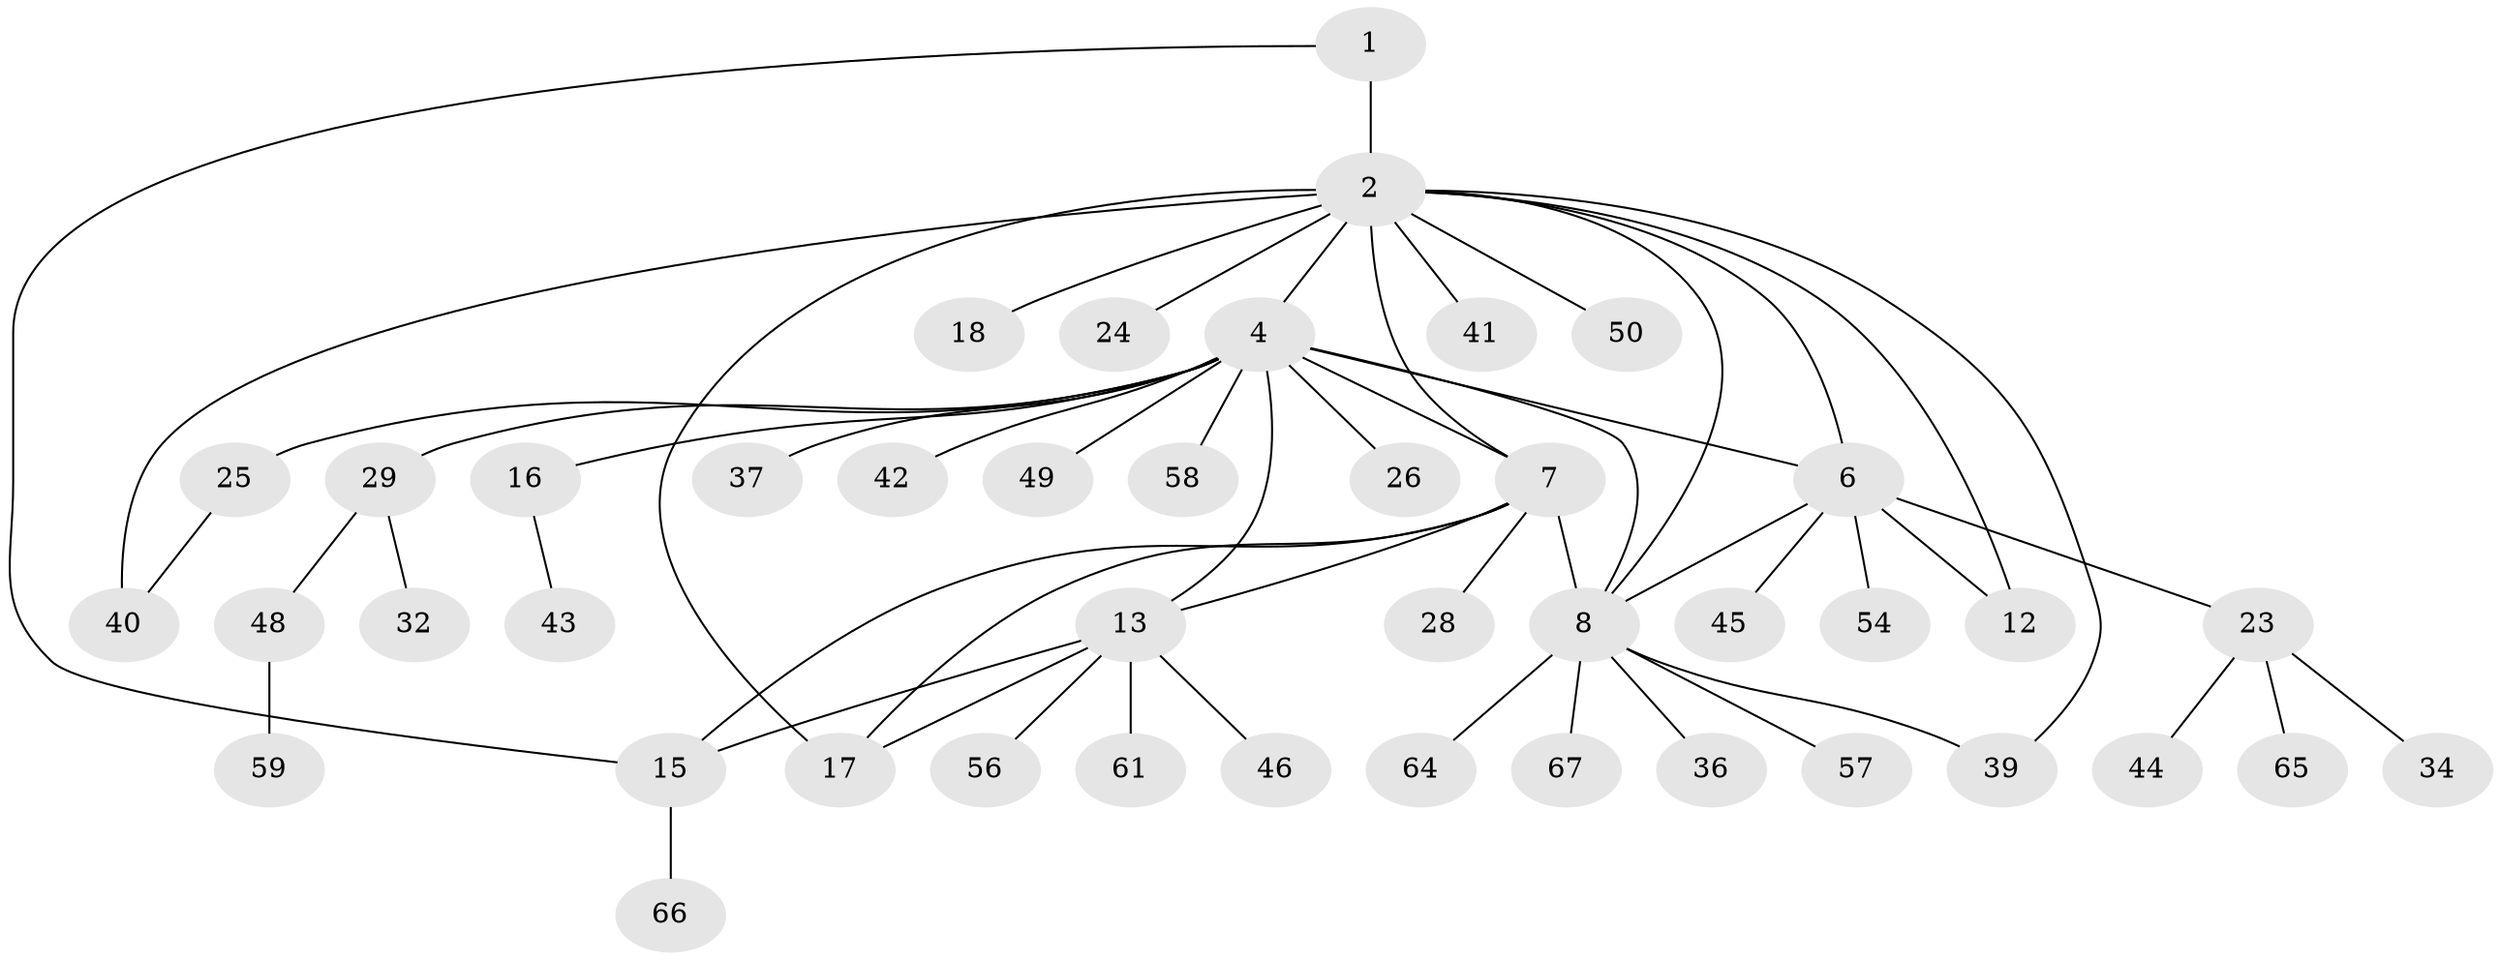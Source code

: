 // original degree distribution, {3: 0.1388888888888889, 7: 0.027777777777777776, 6: 0.05555555555555555, 5: 0.041666666666666664, 9: 0.013888888888888888, 4: 0.05555555555555555, 8: 0.027777777777777776, 2: 0.1111111111111111, 1: 0.5277777777777778}
// Generated by graph-tools (version 1.1) at 2025/19/03/04/25 18:19:33]
// undirected, 43 vertices, 55 edges
graph export_dot {
graph [start="1"]
  node [color=gray90,style=filled];
  1;
  2 [super="+3+31+33+22"];
  4 [super="+9+5"];
  6 [super="+11"];
  7 [super="+14+27"];
  8 [super="+20"];
  12 [super="+35"];
  13 [super="+52"];
  15;
  16;
  17 [super="+51"];
  18;
  23 [super="+30"];
  24;
  25 [super="+53"];
  26 [super="+72+70"];
  28;
  29;
  32 [super="+62+63"];
  34;
  36;
  37;
  39;
  40;
  41;
  42;
  43;
  44;
  45;
  46;
  48;
  49;
  50;
  54;
  56;
  57;
  58;
  59;
  61;
  64;
  65;
  66;
  67;
  1 -- 2 [weight=2];
  1 -- 15;
  2 -- 41;
  2 -- 4;
  2 -- 39;
  2 -- 40;
  2 -- 7 [weight=2];
  2 -- 12;
  2 -- 18;
  2 -- 24;
  2 -- 17;
  2 -- 50;
  2 -- 6 [weight=2];
  2 -- 8;
  4 -- 6 [weight=2];
  4 -- 7 [weight=2];
  4 -- 16;
  4 -- 49;
  4 -- 42;
  4 -- 8;
  4 -- 26;
  4 -- 29;
  4 -- 37;
  4 -- 25;
  4 -- 58;
  4 -- 13;
  6 -- 23;
  6 -- 54;
  6 -- 8;
  6 -- 12;
  6 -- 45;
  7 -- 8;
  7 -- 17;
  7 -- 13;
  7 -- 15;
  7 -- 28;
  8 -- 39;
  8 -- 67;
  8 -- 64;
  8 -- 36;
  8 -- 57;
  13 -- 15;
  13 -- 17;
  13 -- 46;
  13 -- 56;
  13 -- 61;
  15 -- 66;
  16 -- 43;
  23 -- 44;
  23 -- 65;
  23 -- 34;
  25 -- 40;
  29 -- 32;
  29 -- 48;
  48 -- 59;
}
